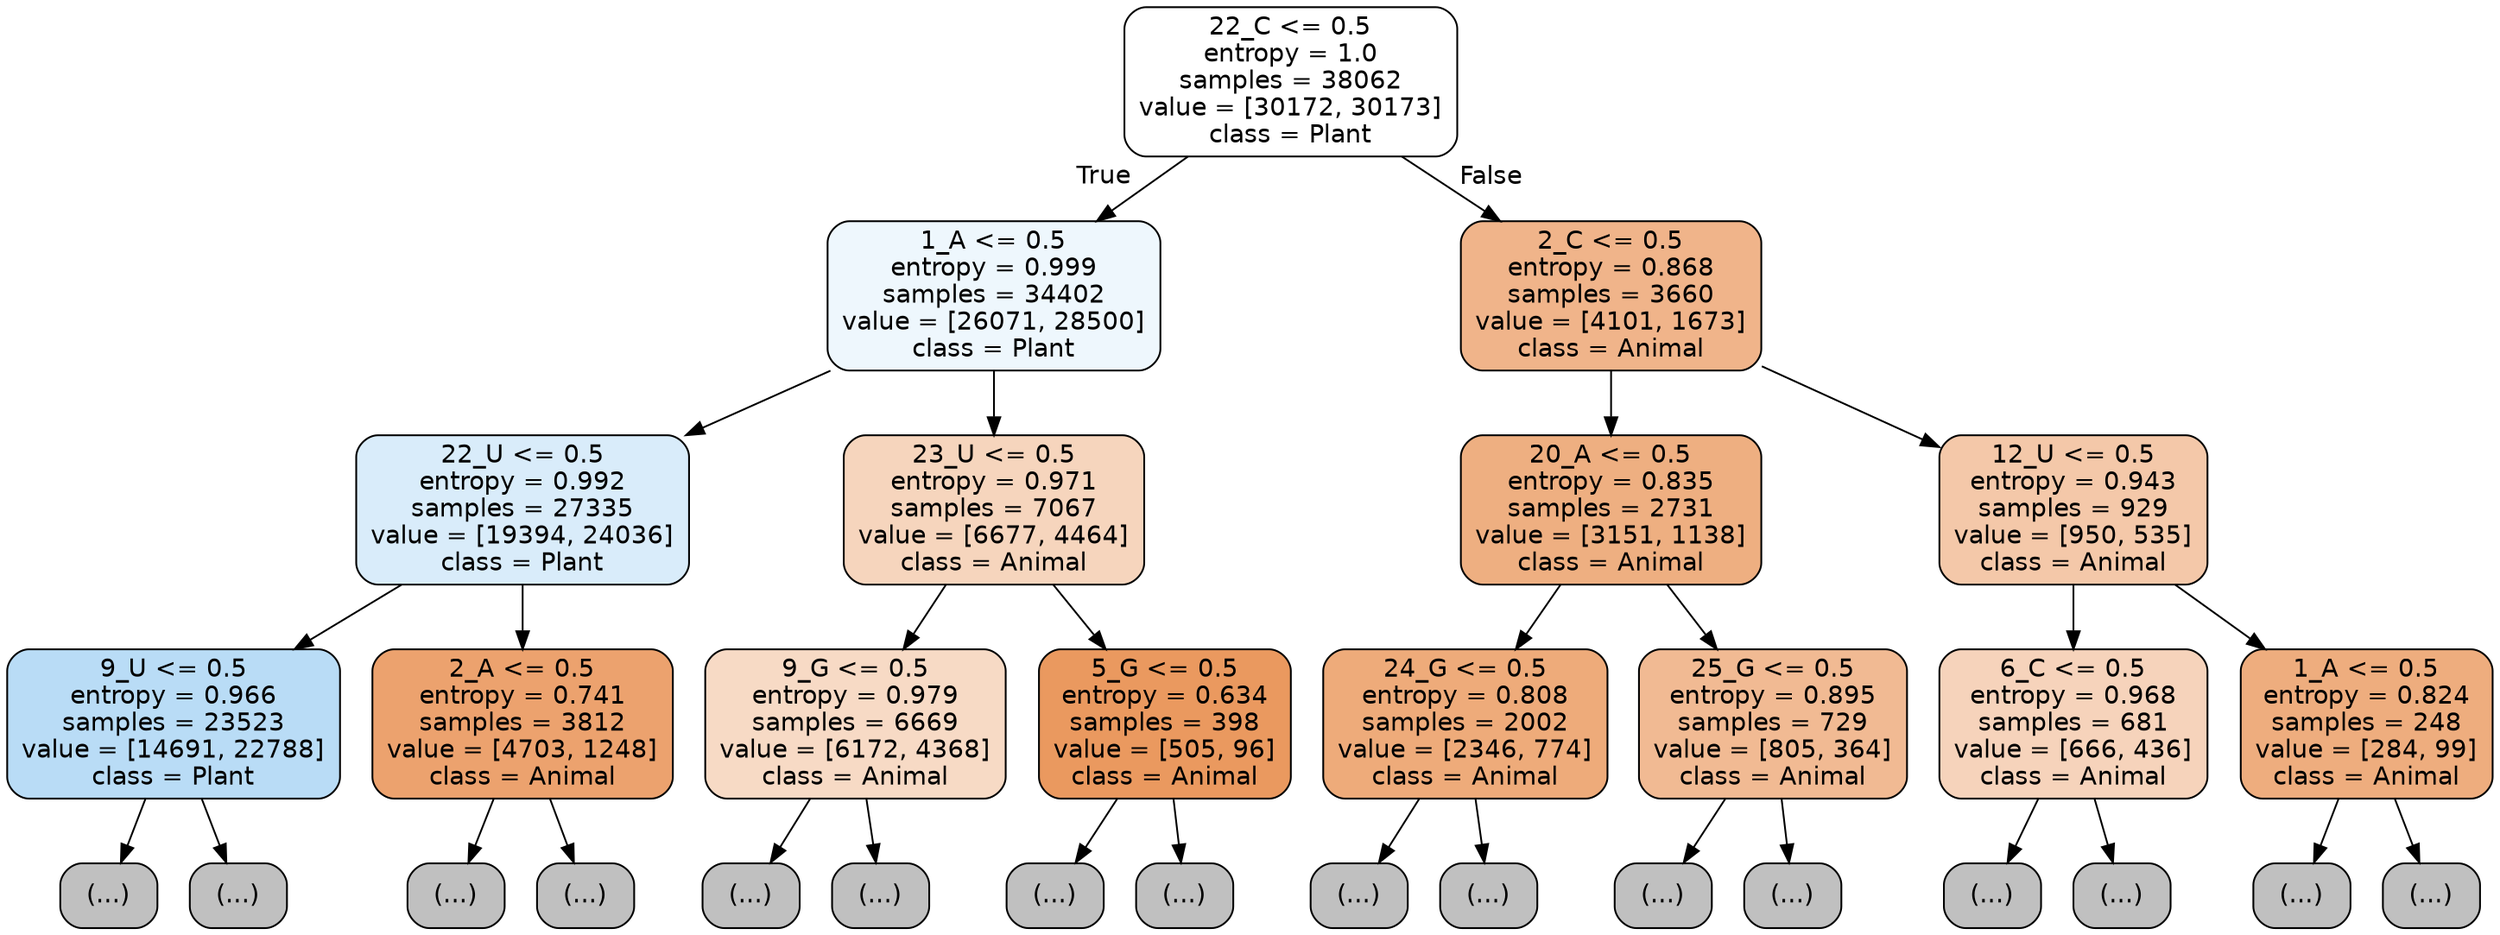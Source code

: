 digraph Tree {
node [shape=box, style="filled, rounded", color="black", fontname="helvetica"] ;
edge [fontname="helvetica"] ;
0 [label="22_C <= 0.5\nentropy = 1.0\nsamples = 38062\nvalue = [30172, 30173]\nclass = Plant", fillcolor="#ffffff"] ;
1 [label="1_A <= 0.5\nentropy = 0.999\nsamples = 34402\nvalue = [26071, 28500]\nclass = Plant", fillcolor="#eef7fd"] ;
0 -> 1 [labeldistance=2.5, labelangle=45, headlabel="True"] ;
2 [label="22_U <= 0.5\nentropy = 0.992\nsamples = 27335\nvalue = [19394, 24036]\nclass = Plant", fillcolor="#d9ecfa"] ;
1 -> 2 ;
3 [label="9_U <= 0.5\nentropy = 0.966\nsamples = 23523\nvalue = [14691, 22788]\nclass = Plant", fillcolor="#b9dcf6"] ;
2 -> 3 ;
4 [label="(...)", fillcolor="#C0C0C0"] ;
3 -> 4 ;
6819 [label="(...)", fillcolor="#C0C0C0"] ;
3 -> 6819 ;
9744 [label="2_A <= 0.5\nentropy = 0.741\nsamples = 3812\nvalue = [4703, 1248]\nclass = Animal", fillcolor="#eca26e"] ;
2 -> 9744 ;
9745 [label="(...)", fillcolor="#C0C0C0"] ;
9744 -> 9745 ;
10992 [label="(...)", fillcolor="#C0C0C0"] ;
9744 -> 10992 ;
11353 [label="23_U <= 0.5\nentropy = 0.971\nsamples = 7067\nvalue = [6677, 4464]\nclass = Animal", fillcolor="#f6d5bd"] ;
1 -> 11353 ;
11354 [label="9_G <= 0.5\nentropy = 0.979\nsamples = 6669\nvalue = [6172, 4368]\nclass = Animal", fillcolor="#f7dac5"] ;
11353 -> 11354 ;
11355 [label="(...)", fillcolor="#C0C0C0"] ;
11354 -> 11355 ;
13870 [label="(...)", fillcolor="#C0C0C0"] ;
11354 -> 13870 ;
14779 [label="5_G <= 0.5\nentropy = 0.634\nsamples = 398\nvalue = [505, 96]\nclass = Animal", fillcolor="#ea995f"] ;
11353 -> 14779 ;
14780 [label="(...)", fillcolor="#C0C0C0"] ;
14779 -> 14780 ;
14909 [label="(...)", fillcolor="#C0C0C0"] ;
14779 -> 14909 ;
14946 [label="2_C <= 0.5\nentropy = 0.868\nsamples = 3660\nvalue = [4101, 1673]\nclass = Animal", fillcolor="#f0b48a"] ;
0 -> 14946 [labeldistance=2.5, labelangle=-45, headlabel="False"] ;
14947 [label="20_A <= 0.5\nentropy = 0.835\nsamples = 2731\nvalue = [3151, 1138]\nclass = Animal", fillcolor="#eeaf81"] ;
14946 -> 14947 ;
14948 [label="24_G <= 0.5\nentropy = 0.808\nsamples = 2002\nvalue = [2346, 774]\nclass = Animal", fillcolor="#eeab7a"] ;
14947 -> 14948 ;
14949 [label="(...)", fillcolor="#C0C0C0"] ;
14948 -> 14949 ;
15938 [label="(...)", fillcolor="#C0C0C0"] ;
14948 -> 15938 ;
15991 [label="25_G <= 0.5\nentropy = 0.895\nsamples = 729\nvalue = [805, 364]\nclass = Animal", fillcolor="#f1ba93"] ;
14947 -> 15991 ;
15992 [label="(...)", fillcolor="#C0C0C0"] ;
15991 -> 15992 ;
16379 [label="(...)", fillcolor="#C0C0C0"] ;
15991 -> 16379 ;
16384 [label="12_U <= 0.5\nentropy = 0.943\nsamples = 929\nvalue = [950, 535]\nclass = Animal", fillcolor="#f4c8a9"] ;
14946 -> 16384 ;
16385 [label="6_C <= 0.5\nentropy = 0.968\nsamples = 681\nvalue = [666, 436]\nclass = Animal", fillcolor="#f6d3bb"] ;
16384 -> 16385 ;
16386 [label="(...)", fillcolor="#C0C0C0"] ;
16385 -> 16386 ;
16631 [label="(...)", fillcolor="#C0C0C0"] ;
16385 -> 16631 ;
16708 [label="1_A <= 0.5\nentropy = 0.824\nsamples = 248\nvalue = [284, 99]\nclass = Animal", fillcolor="#eead7e"] ;
16384 -> 16708 ;
16709 [label="(...)", fillcolor="#C0C0C0"] ;
16708 -> 16709 ;
16808 [label="(...)", fillcolor="#C0C0C0"] ;
16708 -> 16808 ;
}